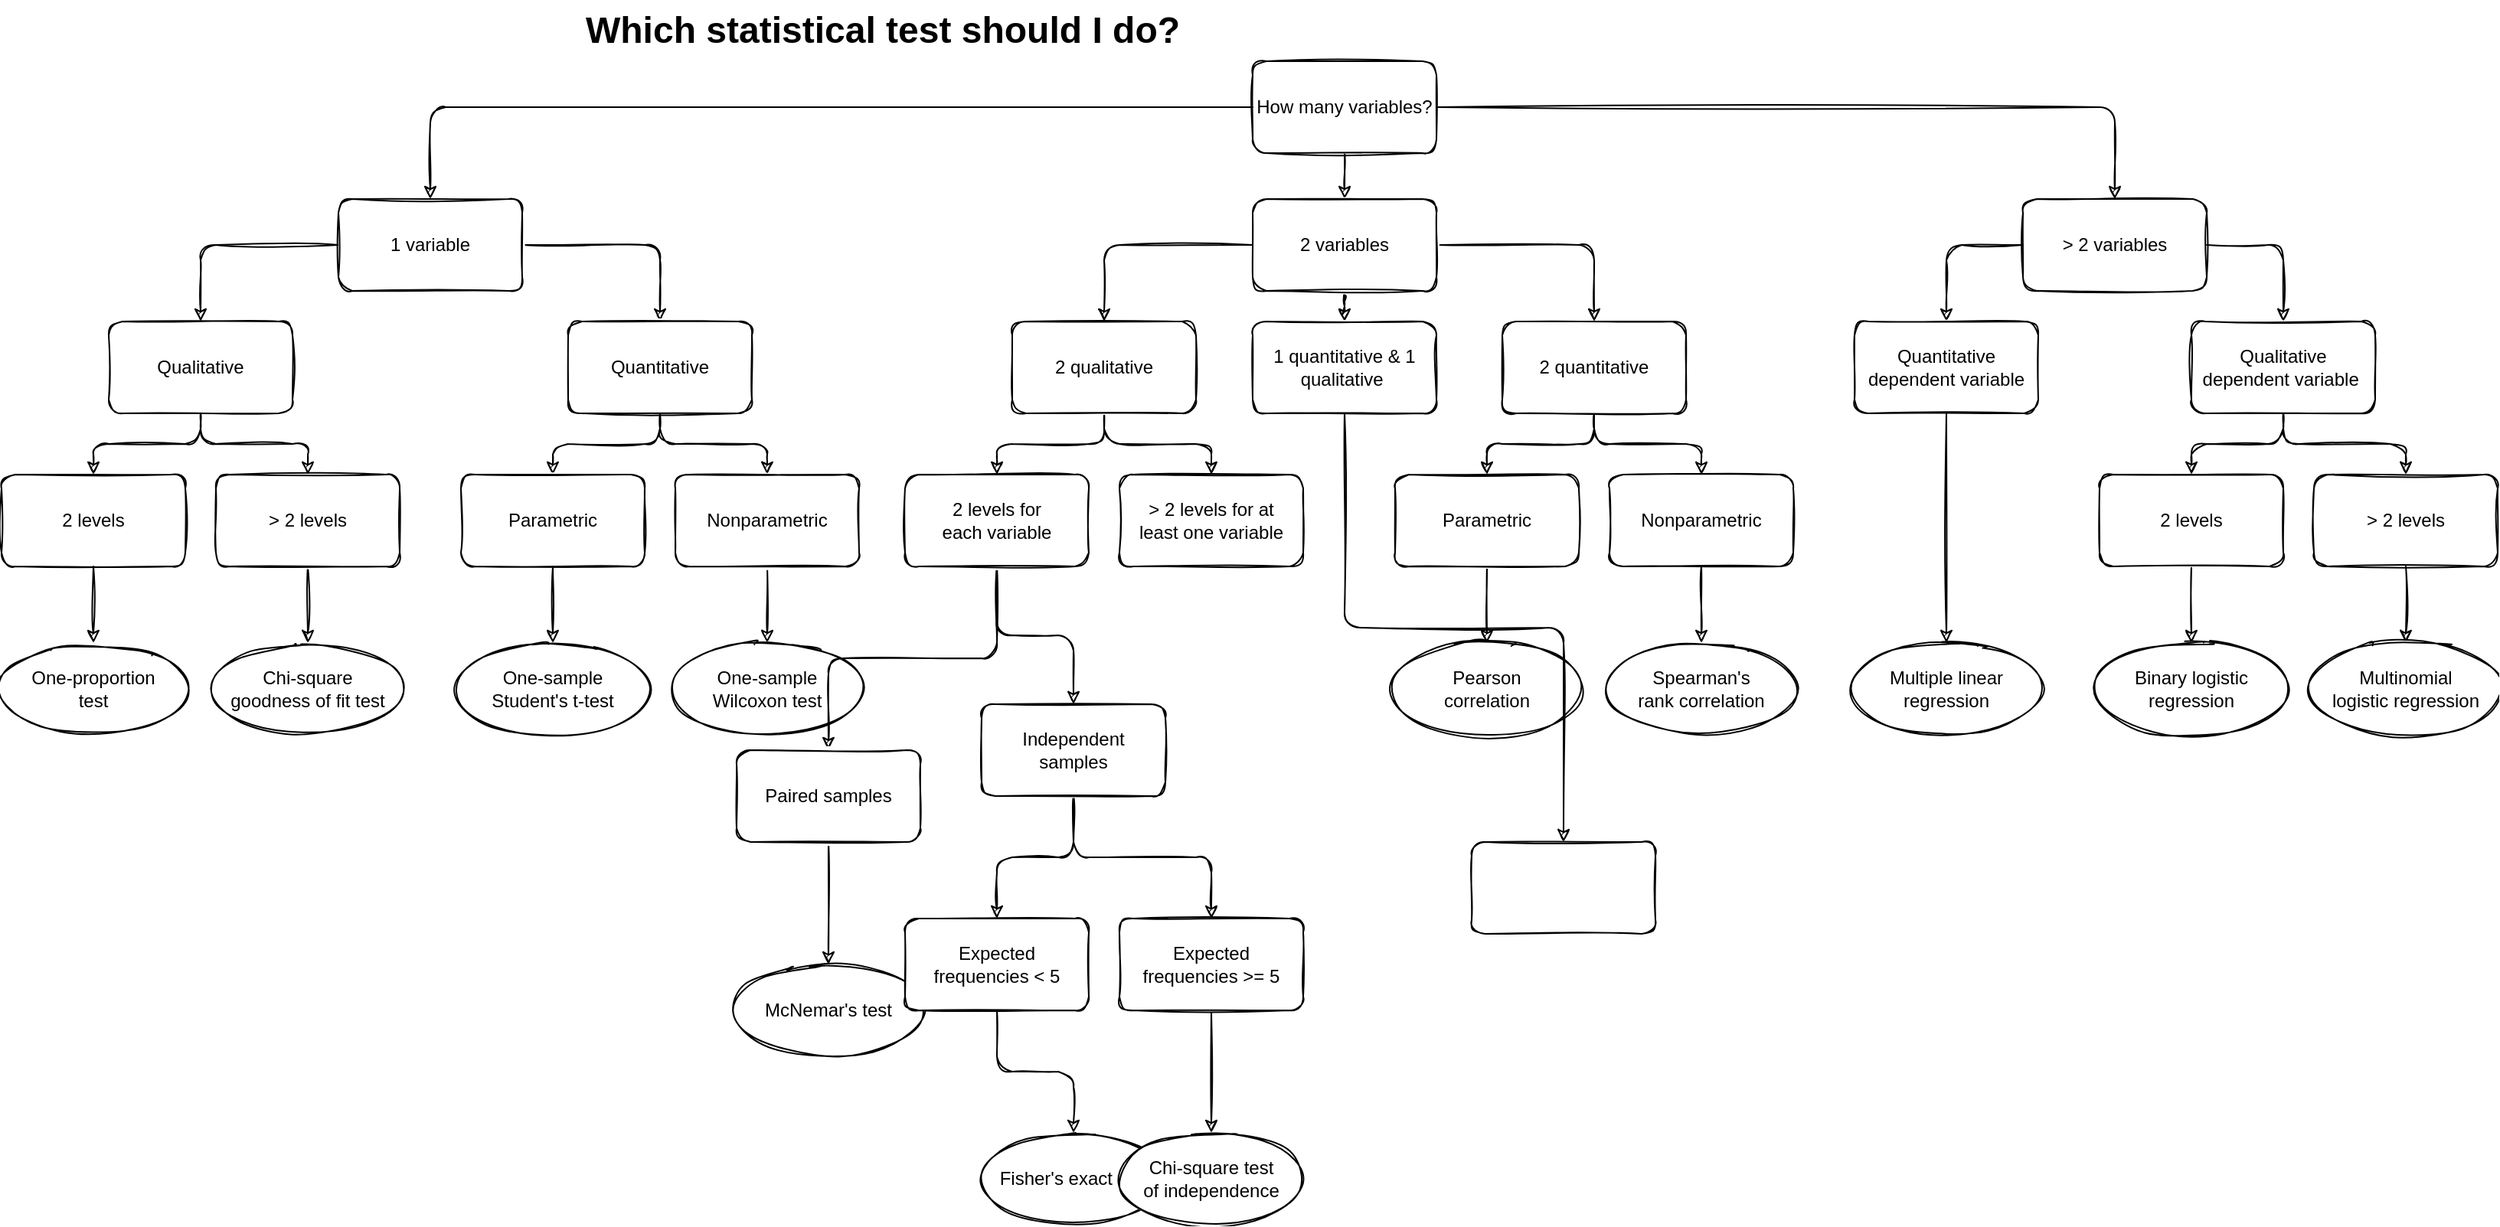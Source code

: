 <mxfile version="15.7.4" type="github">
  <diagram id="C5RBs43oDa-KdzZeNtuy" name="Page-1">
    <mxGraphModel dx="2931" dy="1326" grid="1" gridSize="10" guides="1" tooltips="1" connect="1" arrows="1" fold="1" page="1" pageScale="1" pageWidth="2336" pageHeight="1654" math="0" shadow="0">
      <root>
        <mxCell id="WIyWlLk6GJQsqaUBKTNV-0" />
        <mxCell id="WIyWlLk6GJQsqaUBKTNV-1" parent="WIyWlLk6GJQsqaUBKTNV-0" />
        <mxCell id="JAMrZ0qrhWs-7ivVAUOF-1" value="Which statistical test should I do?" style="text;strokeColor=none;fillColor=none;html=1;fontSize=24;fontStyle=1;verticalAlign=middle;align=center;rounded=1;sketch=1;" parent="WIyWlLk6GJQsqaUBKTNV-1" vertex="1">
          <mxGeometry x="535" y="10" width="100" height="40" as="geometry" />
        </mxCell>
        <mxCell id="MVwHB6ay0Yw3TeFJw84J-4" value="" style="edgeStyle=orthogonalEdgeStyle;orthogonalLoop=1;jettySize=auto;html=1;sketch=1;" edge="1" parent="WIyWlLk6GJQsqaUBKTNV-1" source="MVwHB6ay0Yw3TeFJw84J-2" target="MVwHB6ay0Yw3TeFJw84J-3">
          <mxGeometry relative="1" as="geometry" />
        </mxCell>
        <mxCell id="MVwHB6ay0Yw3TeFJw84J-8" value="" style="edgeStyle=orthogonalEdgeStyle;orthogonalLoop=1;jettySize=auto;html=1;sketch=1;" edge="1" parent="WIyWlLk6GJQsqaUBKTNV-1" source="MVwHB6ay0Yw3TeFJw84J-2" target="MVwHB6ay0Yw3TeFJw84J-7">
          <mxGeometry relative="1" as="geometry" />
        </mxCell>
        <mxCell id="MVwHB6ay0Yw3TeFJw84J-63" style="edgeStyle=orthogonalEdgeStyle;rounded=1;sketch=1;orthogonalLoop=1;jettySize=auto;html=1;exitX=0.5;exitY=1;exitDx=0;exitDy=0;entryX=0.5;entryY=0;entryDx=0;entryDy=0;" edge="1" parent="WIyWlLk6GJQsqaUBKTNV-1" source="MVwHB6ay0Yw3TeFJw84J-2" target="MVwHB6ay0Yw3TeFJw84J-5">
          <mxGeometry relative="1" as="geometry" />
        </mxCell>
        <mxCell id="MVwHB6ay0Yw3TeFJw84J-2" value="How many variables?" style="whiteSpace=wrap;html=1;rounded=1;sketch=1;" vertex="1" parent="WIyWlLk6GJQsqaUBKTNV-1">
          <mxGeometry x="827" y="50" width="120" height="60" as="geometry" />
        </mxCell>
        <mxCell id="MVwHB6ay0Yw3TeFJw84J-45" style="edgeStyle=orthogonalEdgeStyle;rounded=1;sketch=1;orthogonalLoop=1;jettySize=auto;html=1;exitX=1;exitY=0.5;exitDx=0;exitDy=0;entryX=0.5;entryY=0;entryDx=0;entryDy=0;" edge="1" parent="WIyWlLk6GJQsqaUBKTNV-1" source="MVwHB6ay0Yw3TeFJw84J-3" target="MVwHB6ay0Yw3TeFJw84J-14">
          <mxGeometry relative="1" as="geometry" />
        </mxCell>
        <mxCell id="MVwHB6ay0Yw3TeFJw84J-46" style="edgeStyle=orthogonalEdgeStyle;rounded=1;sketch=1;orthogonalLoop=1;jettySize=auto;html=1;exitX=0;exitY=0.5;exitDx=0;exitDy=0;entryX=0.5;entryY=0;entryDx=0;entryDy=0;" edge="1" parent="WIyWlLk6GJQsqaUBKTNV-1" source="MVwHB6ay0Yw3TeFJw84J-3" target="MVwHB6ay0Yw3TeFJw84J-12">
          <mxGeometry relative="1" as="geometry" />
        </mxCell>
        <mxCell id="MVwHB6ay0Yw3TeFJw84J-3" value="1 variable" style="whiteSpace=wrap;html=1;rounded=1;sketch=1;" vertex="1" parent="WIyWlLk6GJQsqaUBKTNV-1">
          <mxGeometry x="230" y="140" width="120" height="60" as="geometry" />
        </mxCell>
        <mxCell id="MVwHB6ay0Yw3TeFJw84J-71" value="" style="edgeStyle=orthogonalEdgeStyle;rounded=1;sketch=1;orthogonalLoop=1;jettySize=auto;html=1;" edge="1" parent="WIyWlLk6GJQsqaUBKTNV-1" source="MVwHB6ay0Yw3TeFJw84J-5" target="MVwHB6ay0Yw3TeFJw84J-70">
          <mxGeometry relative="1" as="geometry" />
        </mxCell>
        <mxCell id="MVwHB6ay0Yw3TeFJw84J-84" value="" style="edgeStyle=orthogonalEdgeStyle;rounded=1;sketch=1;orthogonalLoop=1;jettySize=auto;html=1;" edge="1" parent="WIyWlLk6GJQsqaUBKTNV-1" source="MVwHB6ay0Yw3TeFJw84J-5" target="MVwHB6ay0Yw3TeFJw84J-83">
          <mxGeometry relative="1" as="geometry" />
        </mxCell>
        <mxCell id="MVwHB6ay0Yw3TeFJw84J-90" value="" style="edgeStyle=orthogonalEdgeStyle;rounded=1;sketch=1;orthogonalLoop=1;jettySize=auto;html=1;" edge="1" parent="WIyWlLk6GJQsqaUBKTNV-1" source="MVwHB6ay0Yw3TeFJw84J-5" target="MVwHB6ay0Yw3TeFJw84J-89">
          <mxGeometry relative="1" as="geometry" />
        </mxCell>
        <mxCell id="MVwHB6ay0Yw3TeFJw84J-5" value="2 variables" style="whiteSpace=wrap;html=1;rounded=1;sketch=1;" vertex="1" parent="WIyWlLk6GJQsqaUBKTNV-1">
          <mxGeometry x="827" y="140" width="120" height="60" as="geometry" />
        </mxCell>
        <mxCell id="MVwHB6ay0Yw3TeFJw84J-81" style="edgeStyle=orthogonalEdgeStyle;rounded=1;sketch=1;orthogonalLoop=1;jettySize=auto;html=1;exitX=0;exitY=0.5;exitDx=0;exitDy=0;entryX=0.5;entryY=0;entryDx=0;entryDy=0;" edge="1" parent="WIyWlLk6GJQsqaUBKTNV-1" source="MVwHB6ay0Yw3TeFJw84J-7" target="MVwHB6ay0Yw3TeFJw84J-49">
          <mxGeometry relative="1" as="geometry" />
        </mxCell>
        <mxCell id="MVwHB6ay0Yw3TeFJw84J-82" style="edgeStyle=orthogonalEdgeStyle;rounded=1;sketch=1;orthogonalLoop=1;jettySize=auto;html=1;exitX=1;exitY=0.5;exitDx=0;exitDy=0;entryX=0.5;entryY=0;entryDx=0;entryDy=0;" edge="1" parent="WIyWlLk6GJQsqaUBKTNV-1" source="MVwHB6ay0Yw3TeFJw84J-7" target="MVwHB6ay0Yw3TeFJw84J-51">
          <mxGeometry relative="1" as="geometry" />
        </mxCell>
        <mxCell id="MVwHB6ay0Yw3TeFJw84J-7" value="&amp;gt; 2 variables" style="whiteSpace=wrap;html=1;rounded=1;sketch=1;" vertex="1" parent="WIyWlLk6GJQsqaUBKTNV-1">
          <mxGeometry x="1330" y="140" width="120" height="60" as="geometry" />
        </mxCell>
        <mxCell id="MVwHB6ay0Yw3TeFJw84J-27" value="" style="edgeStyle=orthogonalEdgeStyle;rounded=1;sketch=1;orthogonalLoop=1;jettySize=auto;html=1;" edge="1" parent="WIyWlLk6GJQsqaUBKTNV-1" source="MVwHB6ay0Yw3TeFJw84J-12" target="MVwHB6ay0Yw3TeFJw84J-26">
          <mxGeometry relative="1" as="geometry" />
        </mxCell>
        <mxCell id="MVwHB6ay0Yw3TeFJw84J-28" style="edgeStyle=orthogonalEdgeStyle;rounded=1;sketch=1;orthogonalLoop=1;jettySize=auto;html=1;exitX=0.5;exitY=1;exitDx=0;exitDy=0;" edge="1" parent="WIyWlLk6GJQsqaUBKTNV-1" source="MVwHB6ay0Yw3TeFJw84J-12" target="MVwHB6ay0Yw3TeFJw84J-29">
          <mxGeometry relative="1" as="geometry">
            <mxPoint x="210" y="380" as="targetPoint" />
          </mxGeometry>
        </mxCell>
        <mxCell id="MVwHB6ay0Yw3TeFJw84J-12" value="Qualitative" style="whiteSpace=wrap;html=1;rounded=1;sketch=1;" vertex="1" parent="WIyWlLk6GJQsqaUBKTNV-1">
          <mxGeometry x="80" y="220" width="120" height="60" as="geometry" />
        </mxCell>
        <mxCell id="MVwHB6ay0Yw3TeFJw84J-39" value="" style="edgeStyle=orthogonalEdgeStyle;rounded=1;sketch=1;orthogonalLoop=1;jettySize=auto;html=1;" edge="1" parent="WIyWlLk6GJQsqaUBKTNV-1" source="MVwHB6ay0Yw3TeFJw84J-14" target="MVwHB6ay0Yw3TeFJw84J-38">
          <mxGeometry relative="1" as="geometry" />
        </mxCell>
        <mxCell id="MVwHB6ay0Yw3TeFJw84J-44" style="edgeStyle=orthogonalEdgeStyle;rounded=1;sketch=1;orthogonalLoop=1;jettySize=auto;html=1;exitX=0.5;exitY=1;exitDx=0;exitDy=0;entryX=0.5;entryY=0;entryDx=0;entryDy=0;" edge="1" parent="WIyWlLk6GJQsqaUBKTNV-1" source="MVwHB6ay0Yw3TeFJw84J-14" target="MVwHB6ay0Yw3TeFJw84J-36">
          <mxGeometry relative="1" as="geometry" />
        </mxCell>
        <mxCell id="MVwHB6ay0Yw3TeFJw84J-14" value="Quantitative" style="whiteSpace=wrap;html=1;rounded=1;sketch=1;" vertex="1" parent="WIyWlLk6GJQsqaUBKTNV-1">
          <mxGeometry x="380" y="220" width="120" height="60" as="geometry" />
        </mxCell>
        <mxCell id="MVwHB6ay0Yw3TeFJw84J-33" value="" style="edgeStyle=orthogonalEdgeStyle;rounded=1;sketch=1;orthogonalLoop=1;jettySize=auto;html=1;" edge="1" parent="WIyWlLk6GJQsqaUBKTNV-1" source="MVwHB6ay0Yw3TeFJw84J-26" target="MVwHB6ay0Yw3TeFJw84J-32">
          <mxGeometry relative="1" as="geometry" />
        </mxCell>
        <mxCell id="MVwHB6ay0Yw3TeFJw84J-26" value="2 levels" style="whiteSpace=wrap;html=1;rounded=1;sketch=1;" vertex="1" parent="WIyWlLk6GJQsqaUBKTNV-1">
          <mxGeometry x="10" y="320" width="120" height="60" as="geometry" />
        </mxCell>
        <mxCell id="MVwHB6ay0Yw3TeFJw84J-35" value="" style="edgeStyle=orthogonalEdgeStyle;rounded=1;sketch=1;orthogonalLoop=1;jettySize=auto;html=1;" edge="1" parent="WIyWlLk6GJQsqaUBKTNV-1" source="MVwHB6ay0Yw3TeFJw84J-29" target="MVwHB6ay0Yw3TeFJw84J-34">
          <mxGeometry relative="1" as="geometry" />
        </mxCell>
        <mxCell id="MVwHB6ay0Yw3TeFJw84J-29" value="&amp;gt; 2 levels" style="rounded=1;whiteSpace=wrap;html=1;sketch=1;" vertex="1" parent="WIyWlLk6GJQsqaUBKTNV-1">
          <mxGeometry x="150" y="320" width="120" height="60" as="geometry" />
        </mxCell>
        <mxCell id="MVwHB6ay0Yw3TeFJw84J-32" value="One-proportion&lt;br&gt;test" style="ellipse;whiteSpace=wrap;html=1;rounded=1;sketch=1;" vertex="1" parent="WIyWlLk6GJQsqaUBKTNV-1">
          <mxGeometry x="10" y="430" width="120" height="60" as="geometry" />
        </mxCell>
        <mxCell id="MVwHB6ay0Yw3TeFJw84J-34" value="Chi-square&lt;br&gt;goodness of fit test" style="ellipse;whiteSpace=wrap;html=1;rounded=1;sketch=1;" vertex="1" parent="WIyWlLk6GJQsqaUBKTNV-1">
          <mxGeometry x="150" y="430" width="120" height="60" as="geometry" />
        </mxCell>
        <mxCell id="MVwHB6ay0Yw3TeFJw84J-41" value="" style="edgeStyle=orthogonalEdgeStyle;rounded=1;sketch=1;orthogonalLoop=1;jettySize=auto;html=1;" edge="1" parent="WIyWlLk6GJQsqaUBKTNV-1" source="MVwHB6ay0Yw3TeFJw84J-36" target="MVwHB6ay0Yw3TeFJw84J-40">
          <mxGeometry relative="1" as="geometry" />
        </mxCell>
        <mxCell id="MVwHB6ay0Yw3TeFJw84J-36" value="Parametric" style="whiteSpace=wrap;html=1;rounded=1;sketch=1;" vertex="1" parent="WIyWlLk6GJQsqaUBKTNV-1">
          <mxGeometry x="310" y="320" width="120" height="60" as="geometry" />
        </mxCell>
        <mxCell id="MVwHB6ay0Yw3TeFJw84J-43" value="" style="edgeStyle=orthogonalEdgeStyle;rounded=1;sketch=1;orthogonalLoop=1;jettySize=auto;html=1;" edge="1" parent="WIyWlLk6GJQsqaUBKTNV-1" source="MVwHB6ay0Yw3TeFJw84J-38" target="MVwHB6ay0Yw3TeFJw84J-42">
          <mxGeometry relative="1" as="geometry" />
        </mxCell>
        <mxCell id="MVwHB6ay0Yw3TeFJw84J-38" value="Nonparametric" style="whiteSpace=wrap;html=1;rounded=1;sketch=1;" vertex="1" parent="WIyWlLk6GJQsqaUBKTNV-1">
          <mxGeometry x="450" y="320" width="120" height="60" as="geometry" />
        </mxCell>
        <mxCell id="MVwHB6ay0Yw3TeFJw84J-40" value="One-sample Student&#39;s t-test" style="ellipse;whiteSpace=wrap;html=1;rounded=1;sketch=1;" vertex="1" parent="WIyWlLk6GJQsqaUBKTNV-1">
          <mxGeometry x="310" y="430" width="120" height="60" as="geometry" />
        </mxCell>
        <mxCell id="MVwHB6ay0Yw3TeFJw84J-42" value="One-sample&lt;br&gt;Wilcoxon test" style="ellipse;whiteSpace=wrap;html=1;rounded=1;sketch=1;" vertex="1" parent="WIyWlLk6GJQsqaUBKTNV-1">
          <mxGeometry x="450" y="430" width="120" height="60" as="geometry" />
        </mxCell>
        <mxCell id="MVwHB6ay0Yw3TeFJw84J-54" value="" style="edgeStyle=orthogonalEdgeStyle;rounded=1;sketch=1;orthogonalLoop=1;jettySize=auto;html=1;" edge="1" parent="WIyWlLk6GJQsqaUBKTNV-1" source="MVwHB6ay0Yw3TeFJw84J-49" target="MVwHB6ay0Yw3TeFJw84J-53">
          <mxGeometry relative="1" as="geometry" />
        </mxCell>
        <mxCell id="MVwHB6ay0Yw3TeFJw84J-49" value="Quantitative&lt;br&gt;dependent variable" style="whiteSpace=wrap;html=1;rounded=1;sketch=1;" vertex="1" parent="WIyWlLk6GJQsqaUBKTNV-1">
          <mxGeometry x="1220" y="220" width="120" height="60" as="geometry" />
        </mxCell>
        <mxCell id="MVwHB6ay0Yw3TeFJw84J-56" value="" style="edgeStyle=orthogonalEdgeStyle;rounded=1;sketch=1;orthogonalLoop=1;jettySize=auto;html=1;exitX=0.5;exitY=1;exitDx=0;exitDy=0;" edge="1" parent="WIyWlLk6GJQsqaUBKTNV-1" source="MVwHB6ay0Yw3TeFJw84J-51" target="MVwHB6ay0Yw3TeFJw84J-55">
          <mxGeometry relative="1" as="geometry" />
        </mxCell>
        <mxCell id="MVwHB6ay0Yw3TeFJw84J-62" value="" style="edgeStyle=orthogonalEdgeStyle;rounded=1;sketch=1;orthogonalLoop=1;jettySize=auto;html=1;" edge="1" parent="WIyWlLk6GJQsqaUBKTNV-1" source="MVwHB6ay0Yw3TeFJw84J-51" target="MVwHB6ay0Yw3TeFJw84J-61">
          <mxGeometry relative="1" as="geometry" />
        </mxCell>
        <mxCell id="MVwHB6ay0Yw3TeFJw84J-51" value="Qualitative&lt;br&gt;dependent variable&amp;nbsp;" style="whiteSpace=wrap;html=1;rounded=1;sketch=1;" vertex="1" parent="WIyWlLk6GJQsqaUBKTNV-1">
          <mxGeometry x="1440" y="220" width="120" height="60" as="geometry" />
        </mxCell>
        <mxCell id="MVwHB6ay0Yw3TeFJw84J-53" value="Multiple linear regression" style="ellipse;whiteSpace=wrap;html=1;rounded=1;sketch=1;" vertex="1" parent="WIyWlLk6GJQsqaUBKTNV-1">
          <mxGeometry x="1220" y="430" width="120" height="60" as="geometry" />
        </mxCell>
        <mxCell id="MVwHB6ay0Yw3TeFJw84J-58" value="" style="edgeStyle=orthogonalEdgeStyle;rounded=1;sketch=1;orthogonalLoop=1;jettySize=auto;html=1;" edge="1" parent="WIyWlLk6GJQsqaUBKTNV-1" source="MVwHB6ay0Yw3TeFJw84J-55" target="MVwHB6ay0Yw3TeFJw84J-57">
          <mxGeometry relative="1" as="geometry" />
        </mxCell>
        <mxCell id="MVwHB6ay0Yw3TeFJw84J-60" value="" style="edgeStyle=orthogonalEdgeStyle;rounded=1;sketch=1;orthogonalLoop=1;jettySize=auto;html=1;exitX=0.5;exitY=1;exitDx=0;exitDy=0;" edge="1" parent="WIyWlLk6GJQsqaUBKTNV-1" source="MVwHB6ay0Yw3TeFJw84J-61" target="MVwHB6ay0Yw3TeFJw84J-59">
          <mxGeometry relative="1" as="geometry" />
        </mxCell>
        <mxCell id="MVwHB6ay0Yw3TeFJw84J-55" value="2 levels" style="whiteSpace=wrap;html=1;rounded=1;sketch=1;" vertex="1" parent="WIyWlLk6GJQsqaUBKTNV-1">
          <mxGeometry x="1380" y="320" width="120" height="60" as="geometry" />
        </mxCell>
        <mxCell id="MVwHB6ay0Yw3TeFJw84J-57" value="Binary logistic regression" style="ellipse;whiteSpace=wrap;html=1;rounded=1;sketch=1;" vertex="1" parent="WIyWlLk6GJQsqaUBKTNV-1">
          <mxGeometry x="1380" y="430" width="120" height="60" as="geometry" />
        </mxCell>
        <mxCell id="MVwHB6ay0Yw3TeFJw84J-59" value="Multinomial&lt;br&gt;logistic regression" style="ellipse;whiteSpace=wrap;html=1;rounded=1;sketch=1;" vertex="1" parent="WIyWlLk6GJQsqaUBKTNV-1">
          <mxGeometry x="1520" y="430" width="120" height="60" as="geometry" />
        </mxCell>
        <mxCell id="MVwHB6ay0Yw3TeFJw84J-61" value="&amp;gt; 2 levels" style="whiteSpace=wrap;html=1;rounded=1;sketch=1;" vertex="1" parent="WIyWlLk6GJQsqaUBKTNV-1">
          <mxGeometry x="1520" y="320" width="120" height="60" as="geometry" />
        </mxCell>
        <mxCell id="MVwHB6ay0Yw3TeFJw84J-73" value="" style="edgeStyle=orthogonalEdgeStyle;rounded=1;sketch=1;orthogonalLoop=1;jettySize=auto;html=1;exitX=0.5;exitY=1;exitDx=0;exitDy=0;" edge="1" parent="WIyWlLk6GJQsqaUBKTNV-1" source="MVwHB6ay0Yw3TeFJw84J-70" target="MVwHB6ay0Yw3TeFJw84J-72">
          <mxGeometry relative="1" as="geometry" />
        </mxCell>
        <mxCell id="MVwHB6ay0Yw3TeFJw84J-78" value="" style="edgeStyle=orthogonalEdgeStyle;rounded=1;sketch=1;orthogonalLoop=1;jettySize=auto;html=1;" edge="1" parent="WIyWlLk6GJQsqaUBKTNV-1" source="MVwHB6ay0Yw3TeFJw84J-70" target="MVwHB6ay0Yw3TeFJw84J-77">
          <mxGeometry relative="1" as="geometry" />
        </mxCell>
        <mxCell id="MVwHB6ay0Yw3TeFJw84J-70" value="2 quantitative" style="whiteSpace=wrap;html=1;rounded=1;sketch=1;" vertex="1" parent="WIyWlLk6GJQsqaUBKTNV-1">
          <mxGeometry x="990" y="220" width="120" height="60" as="geometry" />
        </mxCell>
        <mxCell id="MVwHB6ay0Yw3TeFJw84J-75" value="" style="edgeStyle=orthogonalEdgeStyle;rounded=1;sketch=1;orthogonalLoop=1;jettySize=auto;html=1;" edge="1" parent="WIyWlLk6GJQsqaUBKTNV-1" source="MVwHB6ay0Yw3TeFJw84J-72" target="MVwHB6ay0Yw3TeFJw84J-74">
          <mxGeometry relative="1" as="geometry" />
        </mxCell>
        <mxCell id="MVwHB6ay0Yw3TeFJw84J-72" value="Parametric" style="whiteSpace=wrap;html=1;rounded=1;sketch=1;" vertex="1" parent="WIyWlLk6GJQsqaUBKTNV-1">
          <mxGeometry x="920" y="320" width="120" height="60" as="geometry" />
        </mxCell>
        <mxCell id="MVwHB6ay0Yw3TeFJw84J-74" value="Pearson&lt;br&gt;correlation" style="ellipse;whiteSpace=wrap;html=1;rounded=1;sketch=1;" vertex="1" parent="WIyWlLk6GJQsqaUBKTNV-1">
          <mxGeometry x="920" y="430" width="120" height="60" as="geometry" />
        </mxCell>
        <mxCell id="MVwHB6ay0Yw3TeFJw84J-80" value="" style="edgeStyle=orthogonalEdgeStyle;rounded=1;sketch=1;orthogonalLoop=1;jettySize=auto;html=1;" edge="1" parent="WIyWlLk6GJQsqaUBKTNV-1" source="MVwHB6ay0Yw3TeFJw84J-77" target="MVwHB6ay0Yw3TeFJw84J-79">
          <mxGeometry relative="1" as="geometry" />
        </mxCell>
        <mxCell id="MVwHB6ay0Yw3TeFJw84J-77" value="Nonparametric" style="whiteSpace=wrap;html=1;rounded=1;sketch=1;" vertex="1" parent="WIyWlLk6GJQsqaUBKTNV-1">
          <mxGeometry x="1060" y="320" width="120" height="60" as="geometry" />
        </mxCell>
        <mxCell id="MVwHB6ay0Yw3TeFJw84J-79" value="&lt;span&gt;Spearman&#39;s&lt;br&gt;rank correlation&lt;/span&gt;" style="ellipse;whiteSpace=wrap;html=1;rounded=1;sketch=1;" vertex="1" parent="WIyWlLk6GJQsqaUBKTNV-1">
          <mxGeometry x="1060" y="430" width="120" height="60" as="geometry" />
        </mxCell>
        <mxCell id="MVwHB6ay0Yw3TeFJw84J-86" value="" style="edgeStyle=orthogonalEdgeStyle;rounded=1;sketch=1;orthogonalLoop=1;jettySize=auto;html=1;" edge="1" parent="WIyWlLk6GJQsqaUBKTNV-1" source="MVwHB6ay0Yw3TeFJw84J-83" target="MVwHB6ay0Yw3TeFJw84J-85">
          <mxGeometry relative="1" as="geometry" />
        </mxCell>
        <mxCell id="MVwHB6ay0Yw3TeFJw84J-88" value="" style="edgeStyle=orthogonalEdgeStyle;rounded=1;sketch=1;orthogonalLoop=1;jettySize=auto;html=1;" edge="1" parent="WIyWlLk6GJQsqaUBKTNV-1" source="MVwHB6ay0Yw3TeFJw84J-83" target="MVwHB6ay0Yw3TeFJw84J-87">
          <mxGeometry relative="1" as="geometry" />
        </mxCell>
        <mxCell id="MVwHB6ay0Yw3TeFJw84J-83" value="2 qualitative" style="whiteSpace=wrap;html=1;rounded=1;sketch=1;" vertex="1" parent="WIyWlLk6GJQsqaUBKTNV-1">
          <mxGeometry x="670" y="220" width="120" height="60" as="geometry" />
        </mxCell>
        <mxCell id="MVwHB6ay0Yw3TeFJw84J-94" value="" style="edgeStyle=orthogonalEdgeStyle;rounded=1;sketch=1;orthogonalLoop=1;jettySize=auto;html=1;" edge="1" parent="WIyWlLk6GJQsqaUBKTNV-1" source="MVwHB6ay0Yw3TeFJw84J-85" target="MVwHB6ay0Yw3TeFJw84J-93">
          <mxGeometry relative="1" as="geometry" />
        </mxCell>
        <mxCell id="MVwHB6ay0Yw3TeFJw84J-96" value="" style="edgeStyle=orthogonalEdgeStyle;rounded=1;sketch=1;orthogonalLoop=1;jettySize=auto;html=1;" edge="1" parent="WIyWlLk6GJQsqaUBKTNV-1" source="MVwHB6ay0Yw3TeFJw84J-85" target="MVwHB6ay0Yw3TeFJw84J-95">
          <mxGeometry relative="1" as="geometry" />
        </mxCell>
        <mxCell id="MVwHB6ay0Yw3TeFJw84J-85" value="2 levels for&lt;br&gt;each variable" style="whiteSpace=wrap;html=1;rounded=1;sketch=1;" vertex="1" parent="WIyWlLk6GJQsqaUBKTNV-1">
          <mxGeometry x="600" y="320" width="120" height="60" as="geometry" />
        </mxCell>
        <mxCell id="MVwHB6ay0Yw3TeFJw84J-87" value="&amp;gt; 2 levels for at&lt;br&gt;least one variable" style="whiteSpace=wrap;html=1;rounded=1;sketch=1;" vertex="1" parent="WIyWlLk6GJQsqaUBKTNV-1">
          <mxGeometry x="740" y="320" width="120" height="60" as="geometry" />
        </mxCell>
        <mxCell id="MVwHB6ay0Yw3TeFJw84J-107" style="edgeStyle=orthogonalEdgeStyle;rounded=1;sketch=1;orthogonalLoop=1;jettySize=auto;html=1;exitX=0.5;exitY=1;exitDx=0;exitDy=0;entryX=0.5;entryY=0;entryDx=0;entryDy=0;" edge="1" parent="WIyWlLk6GJQsqaUBKTNV-1" source="MVwHB6ay0Yw3TeFJw84J-89" target="MVwHB6ay0Yw3TeFJw84J-91">
          <mxGeometry relative="1" as="geometry" />
        </mxCell>
        <mxCell id="MVwHB6ay0Yw3TeFJw84J-89" value="1 quantitative &amp;amp; 1 qualitative&amp;nbsp;" style="whiteSpace=wrap;html=1;rounded=1;sketch=1;" vertex="1" parent="WIyWlLk6GJQsqaUBKTNV-1">
          <mxGeometry x="827" y="220" width="120" height="60" as="geometry" />
        </mxCell>
        <mxCell id="MVwHB6ay0Yw3TeFJw84J-91" value="" style="whiteSpace=wrap;html=1;rounded=1;sketch=1;" vertex="1" parent="WIyWlLk6GJQsqaUBKTNV-1">
          <mxGeometry x="970" y="560" width="120" height="60" as="geometry" />
        </mxCell>
        <mxCell id="MVwHB6ay0Yw3TeFJw84J-98" value="" style="edgeStyle=orthogonalEdgeStyle;rounded=1;sketch=1;orthogonalLoop=1;jettySize=auto;html=1;" edge="1" parent="WIyWlLk6GJQsqaUBKTNV-1" source="MVwHB6ay0Yw3TeFJw84J-93" target="MVwHB6ay0Yw3TeFJw84J-97">
          <mxGeometry relative="1" as="geometry" />
        </mxCell>
        <mxCell id="MVwHB6ay0Yw3TeFJw84J-93" value="Paired samples" style="whiteSpace=wrap;html=1;rounded=1;sketch=1;" vertex="1" parent="WIyWlLk6GJQsqaUBKTNV-1">
          <mxGeometry x="490" y="500" width="120" height="60" as="geometry" />
        </mxCell>
        <mxCell id="MVwHB6ay0Yw3TeFJw84J-100" value="" style="edgeStyle=orthogonalEdgeStyle;rounded=1;sketch=1;orthogonalLoop=1;jettySize=auto;html=1;" edge="1" parent="WIyWlLk6GJQsqaUBKTNV-1" source="MVwHB6ay0Yw3TeFJw84J-95" target="MVwHB6ay0Yw3TeFJw84J-99">
          <mxGeometry relative="1" as="geometry" />
        </mxCell>
        <mxCell id="MVwHB6ay0Yw3TeFJw84J-104" value="" style="edgeStyle=orthogonalEdgeStyle;rounded=1;sketch=1;orthogonalLoop=1;jettySize=auto;html=1;" edge="1" parent="WIyWlLk6GJQsqaUBKTNV-1" source="MVwHB6ay0Yw3TeFJw84J-95" target="MVwHB6ay0Yw3TeFJw84J-103">
          <mxGeometry relative="1" as="geometry" />
        </mxCell>
        <mxCell id="MVwHB6ay0Yw3TeFJw84J-95" value="Independent&lt;br&gt;samples" style="whiteSpace=wrap;html=1;rounded=1;sketch=1;" vertex="1" parent="WIyWlLk6GJQsqaUBKTNV-1">
          <mxGeometry x="650" y="470" width="120" height="60" as="geometry" />
        </mxCell>
        <mxCell id="MVwHB6ay0Yw3TeFJw84J-97" value="McNemar&#39;s test" style="ellipse;whiteSpace=wrap;html=1;rounded=1;sketch=1;" vertex="1" parent="WIyWlLk6GJQsqaUBKTNV-1">
          <mxGeometry x="490" y="640" width="120" height="60" as="geometry" />
        </mxCell>
        <mxCell id="MVwHB6ay0Yw3TeFJw84J-102" value="" style="edgeStyle=orthogonalEdgeStyle;rounded=1;sketch=1;orthogonalLoop=1;jettySize=auto;html=1;" edge="1" parent="WIyWlLk6GJQsqaUBKTNV-1" source="MVwHB6ay0Yw3TeFJw84J-99" target="MVwHB6ay0Yw3TeFJw84J-101">
          <mxGeometry relative="1" as="geometry" />
        </mxCell>
        <mxCell id="MVwHB6ay0Yw3TeFJw84J-99" value="Expected&lt;br&gt;frequencies &amp;lt; 5" style="whiteSpace=wrap;html=1;rounded=1;sketch=1;" vertex="1" parent="WIyWlLk6GJQsqaUBKTNV-1">
          <mxGeometry x="600" y="610" width="120" height="60" as="geometry" />
        </mxCell>
        <mxCell id="MVwHB6ay0Yw3TeFJw84J-101" value="Fisher&#39;s exact test" style="ellipse;whiteSpace=wrap;html=1;rounded=1;sketch=1;" vertex="1" parent="WIyWlLk6GJQsqaUBKTNV-1">
          <mxGeometry x="650" y="750" width="120" height="60" as="geometry" />
        </mxCell>
        <mxCell id="MVwHB6ay0Yw3TeFJw84J-106" value="" style="edgeStyle=orthogonalEdgeStyle;rounded=1;sketch=1;orthogonalLoop=1;jettySize=auto;html=1;" edge="1" parent="WIyWlLk6GJQsqaUBKTNV-1" source="MVwHB6ay0Yw3TeFJw84J-103" target="MVwHB6ay0Yw3TeFJw84J-105">
          <mxGeometry relative="1" as="geometry" />
        </mxCell>
        <mxCell id="MVwHB6ay0Yw3TeFJw84J-103" value="Expected&lt;br&gt;frequencies &amp;gt;= 5" style="whiteSpace=wrap;html=1;rounded=1;sketch=1;" vertex="1" parent="WIyWlLk6GJQsqaUBKTNV-1">
          <mxGeometry x="740" y="610" width="120" height="60" as="geometry" />
        </mxCell>
        <mxCell id="MVwHB6ay0Yw3TeFJw84J-105" value="Chi-square test&lt;br&gt;of independence" style="ellipse;whiteSpace=wrap;html=1;rounded=1;sketch=1;" vertex="1" parent="WIyWlLk6GJQsqaUBKTNV-1">
          <mxGeometry x="740" y="750" width="120" height="60" as="geometry" />
        </mxCell>
      </root>
    </mxGraphModel>
  </diagram>
</mxfile>

